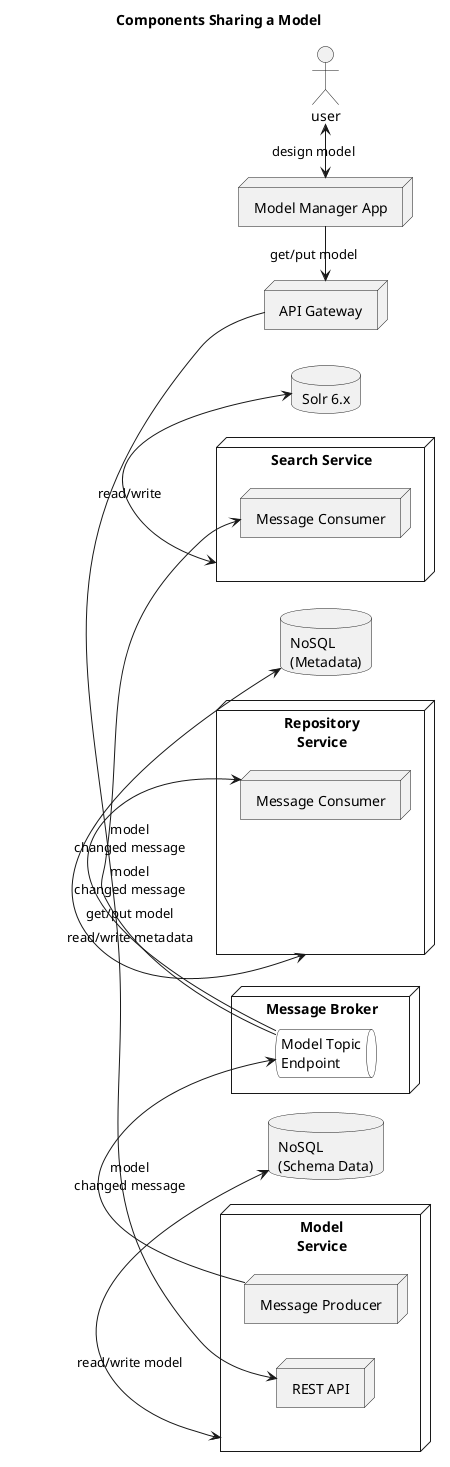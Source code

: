 @startuml

title Components Sharing a Model

left to right direction

node "Message Broker" as MB {
queue "Model Topic\nEndpoint" as MTE #white
}

database "NoSQL\n(Schema Data)" as DB1
database "NoSQL\n(Metadata)" as DB2
database "Solr 6.x" as Solr

node "API Gateway" as AG
node "Model\nService" as MS {
node "REST API" as API
node "Message Producer" as MP
}
node "Search Service" as SS {
node "Message Consumer" as L1
}

node "Repository\nService" as R {
node "Message Consumer" as L2
}

node "Model Manager App" as MMA
actor "user" as U

MS <-> DB1 : read/write model
MP -> MTE : model\nchanged message
R <-> DB2 : read/write metadata
SS <-> Solr : read/write
L1 <- MTE : model\nchanged message
L2 <- MTE : model\nchanged message
MMA -> AG : get/put model
AG -> API : get/put model
U <-> MMA : design model


@enduml